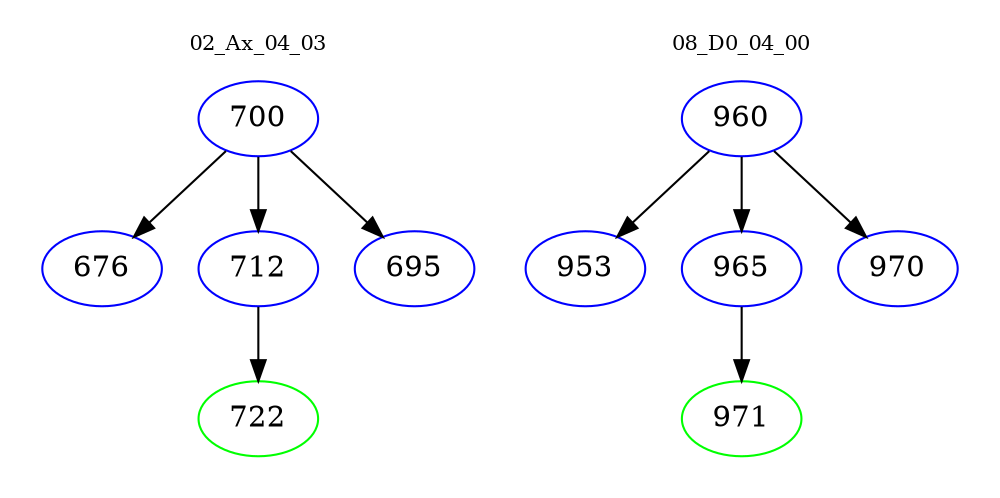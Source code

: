 digraph{
subgraph cluster_0 {
color = white
label = "02_Ax_04_03";
fontsize=10;
T0_700 [label="700", color="blue"]
T0_700 -> T0_676 [color="black"]
T0_676 [label="676", color="blue"]
T0_700 -> T0_712 [color="black"]
T0_712 [label="712", color="blue"]
T0_712 -> T0_722 [color="black"]
T0_722 [label="722", color="green"]
T0_700 -> T0_695 [color="black"]
T0_695 [label="695", color="blue"]
}
subgraph cluster_1 {
color = white
label = "08_D0_04_00";
fontsize=10;
T1_960 [label="960", color="blue"]
T1_960 -> T1_953 [color="black"]
T1_953 [label="953", color="blue"]
T1_960 -> T1_965 [color="black"]
T1_965 [label="965", color="blue"]
T1_965 -> T1_971 [color="black"]
T1_971 [label="971", color="green"]
T1_960 -> T1_970 [color="black"]
T1_970 [label="970", color="blue"]
}
}
